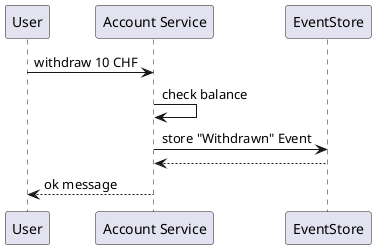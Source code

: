@startuml

participant "User" as U
participant "Account Service" as S
participant "EventStore" as ES

U -> S: withdraw 10 CHF
S -> S: check balance
S -> ES: store "Withdrawn" Event
S <-- ES:
U <-- S: ok message

@enduml